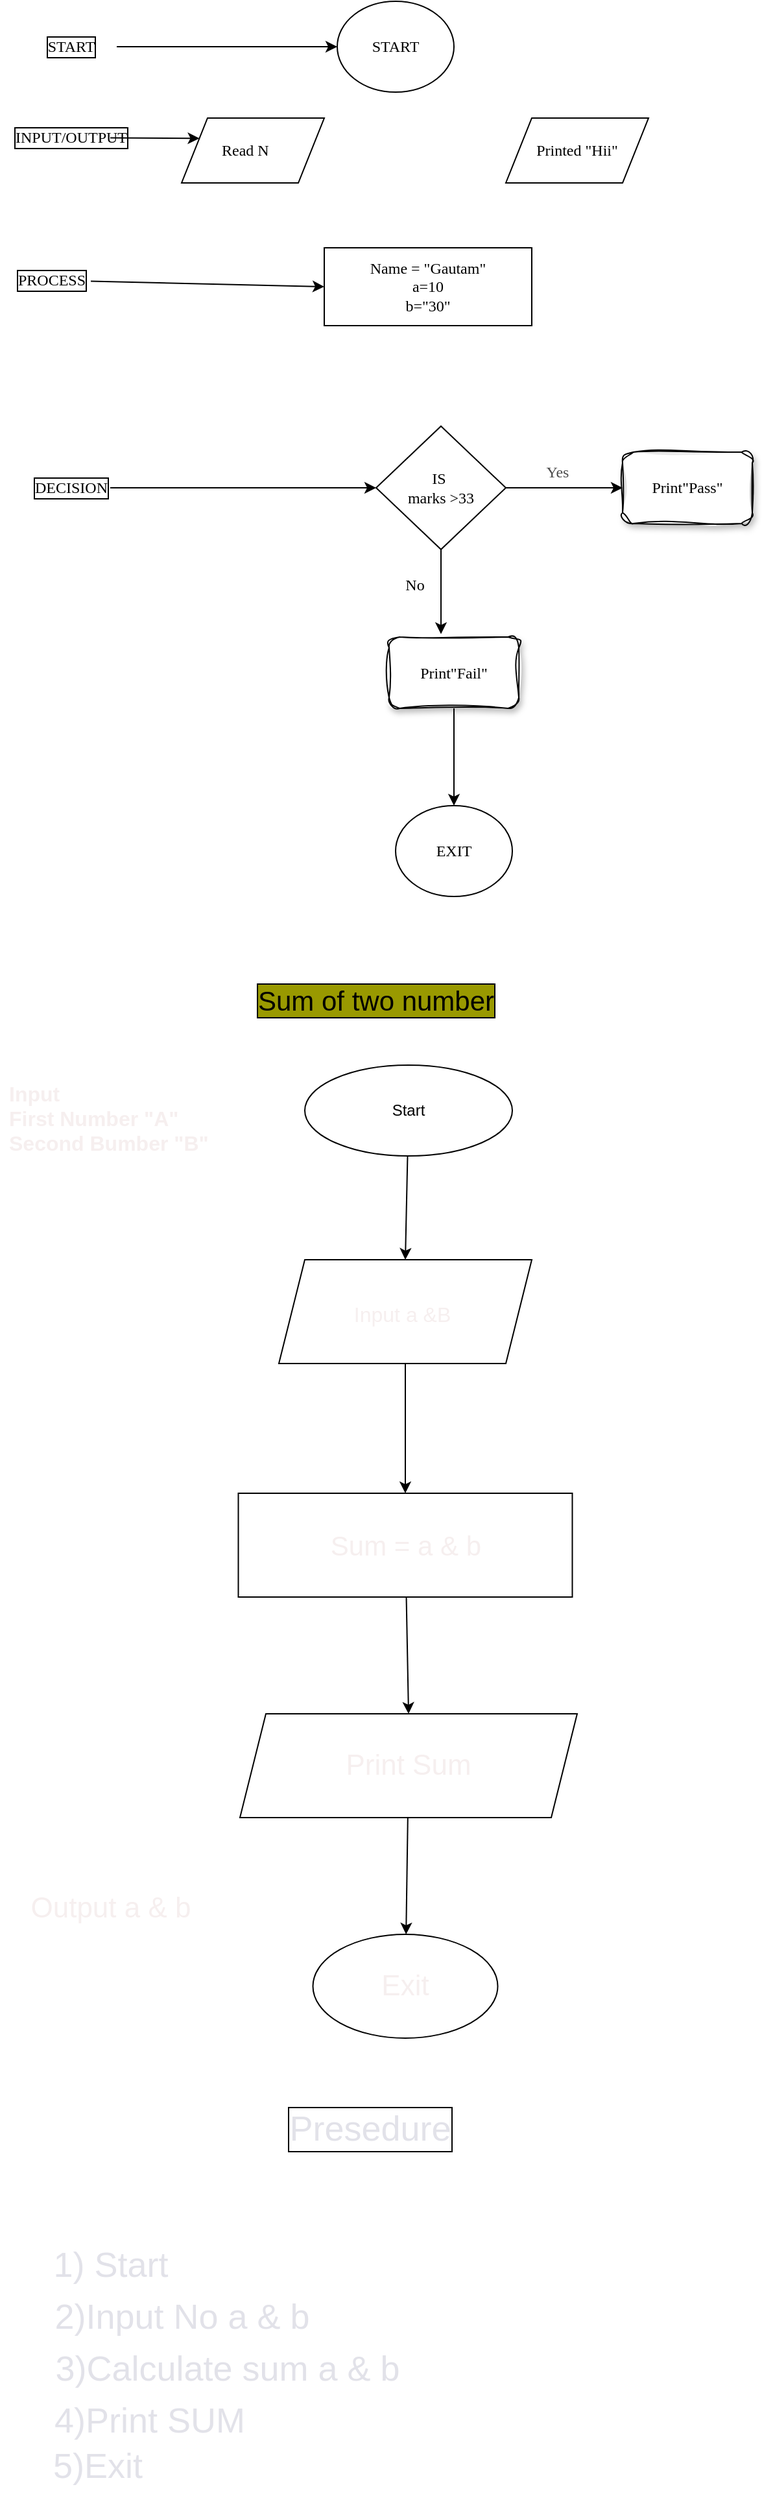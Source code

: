 <mxfile>
    <diagram id="hiwLlRVZviJGpqHuwzEi" name="Page-1">
        <mxGraphModel dx="625" dy="582" grid="1" gridSize="10" guides="1" tooltips="1" connect="1" arrows="1" fold="1" page="1" pageScale="1" pageWidth="850" pageHeight="1100" math="0" shadow="0">
            <root>
                <mxCell id="0"/>
                <mxCell id="1" parent="0"/>
                <mxCell id="2" value="START" style="ellipse;whiteSpace=wrap;html=1;gradientColor=none;shadow=0;fontFamily=Times New Roman;fontStyle=0;verticalAlign=middle;labelPosition=center;verticalLabelPosition=middle;align=center;labelBackgroundColor=none;labelBorderColor=none;spacingTop=0;spacing=2;spacingLeft=0;spacingBottom=1;spacingRight=0;" parent="1" vertex="1">
                    <mxGeometry x="270" width="90" height="70" as="geometry"/>
                </mxCell>
                <mxCell id="4" value="EXIT" style="ellipse;whiteSpace=wrap;html=1;gradientColor=none;shadow=0;fontFamily=Times New Roman;fontStyle=0;verticalAlign=middle;labelPosition=center;verticalLabelPosition=middle;align=center;labelBackgroundColor=none;labelBorderColor=none;spacingTop=0;spacing=2;spacingLeft=0;spacingBottom=1;spacingRight=0;" parent="1" vertex="1">
                    <mxGeometry x="315" y="620" width="90" height="70" as="geometry"/>
                </mxCell>
                <mxCell id="5" value="Read N&lt;span style=&quot;white-space: pre;&quot;&gt;&#9;&lt;/span&gt;" style="shape=parallelogram;perimeter=parallelogramPerimeter;whiteSpace=wrap;html=1;fixedSize=1;shadow=0;labelBackgroundColor=none;labelBorderColor=none;sketch=0;fontFamily=Times New Roman;gradientColor=none;" parent="1" vertex="1">
                    <mxGeometry x="150" y="90" width="110" height="50" as="geometry"/>
                </mxCell>
                <mxCell id="6" value="Printed &quot;Hii&quot;" style="shape=parallelogram;perimeter=parallelogramPerimeter;whiteSpace=wrap;html=1;fixedSize=1;shadow=0;labelBackgroundColor=none;labelBorderColor=none;sketch=0;fontFamily=Times New Roman;gradientColor=none;" parent="1" vertex="1">
                    <mxGeometry x="400" y="90" width="110" height="50" as="geometry"/>
                </mxCell>
                <mxCell id="7" value="Name = &quot;Gautam&quot;&lt;br&gt;a=10&lt;br&gt;b=&quot;30&quot;" style="rounded=0;whiteSpace=wrap;html=1;shadow=0;labelBackgroundColor=none;labelBorderColor=none;sketch=0;fontFamily=Times New Roman;gradientColor=none;" parent="1" vertex="1">
                    <mxGeometry x="260" y="190" width="160" height="60" as="geometry"/>
                </mxCell>
                <mxCell id="10" value="" style="edgeStyle=none;html=1;fontFamily=Times New Roman;entryX=0;entryY=0.5;entryDx=0;entryDy=0;" parent="1" source="8" target="2" edge="1">
                    <mxGeometry relative="1" as="geometry">
                        <mxPoint x="180" y="35" as="targetPoint"/>
                    </mxGeometry>
                </mxCell>
                <mxCell id="8" value="START" style="text;html=1;strokeColor=none;fillColor=none;align=center;verticalAlign=middle;whiteSpace=wrap;rounded=0;shadow=0;labelBackgroundColor=none;labelBorderColor=default;sketch=0;fontFamily=Times New Roman;" parent="1" vertex="1">
                    <mxGeometry x="30" y="20" width="70" height="30" as="geometry"/>
                </mxCell>
                <mxCell id="13" value="" style="edgeStyle=none;html=1;fontFamily=Times New Roman;entryX=0;entryY=0.25;entryDx=0;entryDy=0;" parent="1" source="12" target="5" edge="1">
                    <mxGeometry relative="1" as="geometry"/>
                </mxCell>
                <mxCell id="12" value="INPUT/OUTPUT" style="text;html=1;strokeColor=none;fillColor=none;align=center;verticalAlign=middle;whiteSpace=wrap;rounded=0;shadow=0;labelBackgroundColor=none;labelBorderColor=default;sketch=0;fontFamily=Times New Roman;" parent="1" vertex="1">
                    <mxGeometry x="35" y="90" width="60" height="30" as="geometry"/>
                </mxCell>
                <mxCell id="15" style="edgeStyle=none;html=1;entryX=0;entryY=0.5;entryDx=0;entryDy=0;fontFamily=Times New Roman;" parent="1" source="14" target="7" edge="1">
                    <mxGeometry relative="1" as="geometry"/>
                </mxCell>
                <mxCell id="14" value="PROCESS" style="text;html=1;strokeColor=none;fillColor=none;align=center;verticalAlign=middle;whiteSpace=wrap;rounded=0;shadow=0;labelBackgroundColor=none;labelBorderColor=default;sketch=0;fontFamily=Times New Roman;" parent="1" vertex="1">
                    <mxGeometry x="20" y="200" width="60" height="30" as="geometry"/>
                </mxCell>
                <mxCell id="18" value="" style="edgeStyle=none;html=1;fontFamily=Times New Roman;" parent="1" source="16" target="17" edge="1">
                    <mxGeometry relative="1" as="geometry"/>
                </mxCell>
                <mxCell id="16" value="DECISION&lt;br&gt;" style="text;html=1;strokeColor=none;fillColor=none;align=center;verticalAlign=middle;whiteSpace=wrap;rounded=0;shadow=0;labelBackgroundColor=none;labelBorderColor=default;sketch=0;fontFamily=Times New Roman;" parent="1" vertex="1">
                    <mxGeometry x="35" y="360" width="60" height="30" as="geometry"/>
                </mxCell>
                <mxCell id="21" value="" style="edgeStyle=none;html=1;fontFamily=Times New Roman;" parent="1" source="17" target="20" edge="1">
                    <mxGeometry relative="1" as="geometry"/>
                </mxCell>
                <mxCell id="26" style="edgeStyle=none;html=1;exitX=0.5;exitY=1;exitDx=0;exitDy=0;entryX=0.4;entryY=-0.041;entryDx=0;entryDy=0;entryPerimeter=0;fontFamily=Times New Roman;" parent="1" source="17" target="25" edge="1">
                    <mxGeometry relative="1" as="geometry"/>
                </mxCell>
                <mxCell id="17" value="IS&amp;nbsp;&lt;br&gt;marks &amp;gt;33" style="rhombus;whiteSpace=wrap;html=1;shadow=0;labelBackgroundColor=none;labelBorderColor=none;sketch=0;fontFamily=Times New Roman;gradientColor=none;" parent="1" vertex="1">
                    <mxGeometry x="300" y="327.5" width="100" height="95" as="geometry"/>
                </mxCell>
                <mxCell id="20" value="Print&quot;Pass&quot;" style="whiteSpace=wrap;html=1;fontFamily=Times New Roman;shadow=1;labelBackgroundColor=none;labelBorderColor=none;sketch=1;gradientColor=none;curveFitting=1;jiggle=2;rounded=1;glass=0;" parent="1" vertex="1">
                    <mxGeometry x="490" y="347.5" width="100" height="55" as="geometry"/>
                </mxCell>
                <mxCell id="22" value="Yes" style="text;html=1;strokeColor=none;fillColor=none;align=center;verticalAlign=middle;whiteSpace=wrap;rounded=0;shadow=1;glass=1;labelBackgroundColor=none;labelBorderColor=none;sketch=1;fontFamily=Times New Roman;textOpacity=70;" parent="1" vertex="1">
                    <mxGeometry x="410" y="347.5" width="60" height="30" as="geometry"/>
                </mxCell>
                <mxCell id="28" style="edgeStyle=none;html=1;entryX=0.5;entryY=0;entryDx=0;entryDy=0;fontFamily=Times New Roman;" parent="1" source="25" target="4" edge="1">
                    <mxGeometry relative="1" as="geometry"/>
                </mxCell>
                <mxCell id="25" value="Print&quot;Fail&quot;" style="whiteSpace=wrap;html=1;fontFamily=Times New Roman;shadow=1;labelBackgroundColor=none;labelBorderColor=none;sketch=1;gradientColor=none;curveFitting=1;jiggle=2;rounded=1;glass=0;" parent="1" vertex="1">
                    <mxGeometry x="310" y="490" width="100" height="55" as="geometry"/>
                </mxCell>
                <mxCell id="27" value="No" style="text;html=1;strokeColor=none;fillColor=none;align=center;verticalAlign=middle;whiteSpace=wrap;rounded=0;shadow=1;glass=1;labelBackgroundColor=none;labelBorderColor=none;sketch=1;fontFamily=Times New Roman;" parent="1" vertex="1">
                    <mxGeometry x="310" y="440" width="40" height="20" as="geometry"/>
                </mxCell>
                <mxCell id="35" style="edgeStyle=none;html=1;entryX=0.5;entryY=0;entryDx=0;entryDy=0;fontSize=21;fontColor=#f6efef;" edge="1" parent="1" source="29" target="34">
                    <mxGeometry relative="1" as="geometry"/>
                </mxCell>
                <mxCell id="29" value="Start" style="ellipse;whiteSpace=wrap;html=1;" vertex="1" parent="1">
                    <mxGeometry x="245" y="820" width="160" height="70" as="geometry"/>
                </mxCell>
                <mxCell id="31" value="&lt;font style=&quot;font-size: 21px;&quot;&gt;Sum of two number&lt;/font&gt;" style="text;strokeColor=none;fillColor=none;align=center;verticalAlign=middle;rounded=0;html=1;whiteSpace=wrap;labelBorderColor=default;labelBackgroundColor=#999900;" vertex="1" parent="1">
                    <mxGeometry x="70" y="740" width="460" height="60" as="geometry"/>
                </mxCell>
                <mxCell id="32" value="Input&lt;br style=&quot;font-size: 16px;&quot;&gt;First Number &quot;A&quot;&lt;br style=&quot;font-size: 16px;&quot;&gt;Second Bumber &quot;B&quot;" style="text;strokeColor=none;fillColor=none;align=left;verticalAlign=middle;rounded=0;labelBackgroundColor=none;labelBorderColor=none;fontSize=16;fontColor=#f6efef;whiteSpace=wrap;html=1;spacingTop=12;spacing=7;fontStyle=1;horizontal=1;" vertex="1" parent="1">
                    <mxGeometry x="10" y="820" width="170" height="70" as="geometry"/>
                </mxCell>
                <mxCell id="37" value="" style="edgeStyle=none;html=1;fontSize=16;fontColor=#f6efef;" edge="1" parent="1" source="34" target="36">
                    <mxGeometry relative="1" as="geometry"/>
                </mxCell>
                <mxCell id="34" value="&lt;font style=&quot;font-size: 16px;&quot;&gt;Input a &amp;amp;B&amp;nbsp;&lt;/font&gt;" style="shape=parallelogram;perimeter=parallelogramPerimeter;whiteSpace=wrap;html=1;fixedSize=1;labelBackgroundColor=none;labelBorderColor=none;fontSize=21;fontColor=#f6efef;" vertex="1" parent="1">
                    <mxGeometry x="225" y="970" width="195" height="80" as="geometry"/>
                </mxCell>
                <mxCell id="39" style="edgeStyle=none;html=1;entryX=0.5;entryY=0;entryDx=0;entryDy=0;fontSize=22;fontColor=#f6efef;" edge="1" parent="1" source="36" target="38">
                    <mxGeometry relative="1" as="geometry"/>
                </mxCell>
                <mxCell id="36" value="Sum = a &amp;amp; b" style="whiteSpace=wrap;html=1;fontSize=21;fontColor=#f6efef;labelBackgroundColor=none;labelBorderColor=none;" vertex="1" parent="1">
                    <mxGeometry x="193.75" y="1150" width="257.5" height="80" as="geometry"/>
                </mxCell>
                <mxCell id="41" value="" style="edgeStyle=none;html=1;fontSize=22;fontColor=#f6efef;" edge="1" parent="1" source="38" target="40">
                    <mxGeometry relative="1" as="geometry"/>
                </mxCell>
                <mxCell id="38" value="Print Sum" style="shape=parallelogram;perimeter=parallelogramPerimeter;whiteSpace=wrap;html=1;fixedSize=1;labelBackgroundColor=none;labelBorderColor=none;fontSize=22;fontColor=#f6efef;" vertex="1" parent="1">
                    <mxGeometry x="195" y="1320" width="260" height="80" as="geometry"/>
                </mxCell>
                <mxCell id="40" value="Exit" style="ellipse;whiteSpace=wrap;html=1;fontSize=22;fontColor=#f6efef;labelBackgroundColor=none;labelBorderColor=none;" vertex="1" parent="1">
                    <mxGeometry x="251.25" y="1490" width="142.5" height="80" as="geometry"/>
                </mxCell>
                <mxCell id="45" value="Output a &amp;amp; b" style="text;html=1;align=center;verticalAlign=middle;resizable=0;points=[];autosize=1;strokeColor=none;fillColor=none;fontSize=22;fontColor=#f6efef;" vertex="1" parent="1">
                    <mxGeometry x="20" y="1450" width="150" height="40" as="geometry"/>
                </mxCell>
                <mxCell id="49" value="&lt;font color=&quot;#e2e2e9&quot; style=&quot;font-size: 27px;&quot;&gt;Presedure&lt;/font&gt;" style="text;html=1;align=center;verticalAlign=middle;resizable=0;points=[];autosize=1;strokeColor=none;fillColor=none;fontSize=27;fontColor=#f6efef;labelBorderColor=default;" vertex="1" parent="1">
                    <mxGeometry x="220" y="1615" width="150" height="50" as="geometry"/>
                </mxCell>
                <mxCell id="53" value="1) Start" style="text;html=1;align=center;verticalAlign=middle;resizable=0;points=[];autosize=1;strokeColor=none;fillColor=none;fontSize=27;fontColor=#e2e2e9;" vertex="1" parent="1">
                    <mxGeometry x="40" y="1720" width="110" height="50" as="geometry"/>
                </mxCell>
                <mxCell id="54" value="2)Input No a &amp;amp; b" style="text;html=1;align=center;verticalAlign=middle;resizable=0;points=[];autosize=1;strokeColor=none;fillColor=none;fontSize=27;fontColor=#e2e2e9;" vertex="1" parent="1">
                    <mxGeometry x="40" y="1760" width="220" height="50" as="geometry"/>
                </mxCell>
                <mxCell id="55" value="3)Calculate sum a &amp;amp; b" style="text;html=1;align=center;verticalAlign=middle;resizable=0;points=[];autosize=1;strokeColor=none;fillColor=none;fontSize=27;fontColor=#e2e2e9;" vertex="1" parent="1">
                    <mxGeometry x="40" y="1800" width="290" height="50" as="geometry"/>
                </mxCell>
                <mxCell id="56" value="4)Print SUM" style="text;html=1;align=center;verticalAlign=middle;resizable=0;points=[];autosize=1;strokeColor=none;fillColor=none;fontSize=27;fontColor=#e2e2e9;" vertex="1" parent="1">
                    <mxGeometry x="40" y="1840" width="170" height="50" as="geometry"/>
                </mxCell>
                <mxCell id="58" value="5)Exit" style="text;html=1;align=center;verticalAlign=middle;resizable=0;points=[];autosize=1;strokeColor=none;fillColor=none;fontSize=27;fontColor=#e2e2e9;" vertex="1" parent="1">
                    <mxGeometry x="40" y="1875" width="90" height="50" as="geometry"/>
                </mxCell>
            </root>
        </mxGraphModel>
    </diagram>
</mxfile>